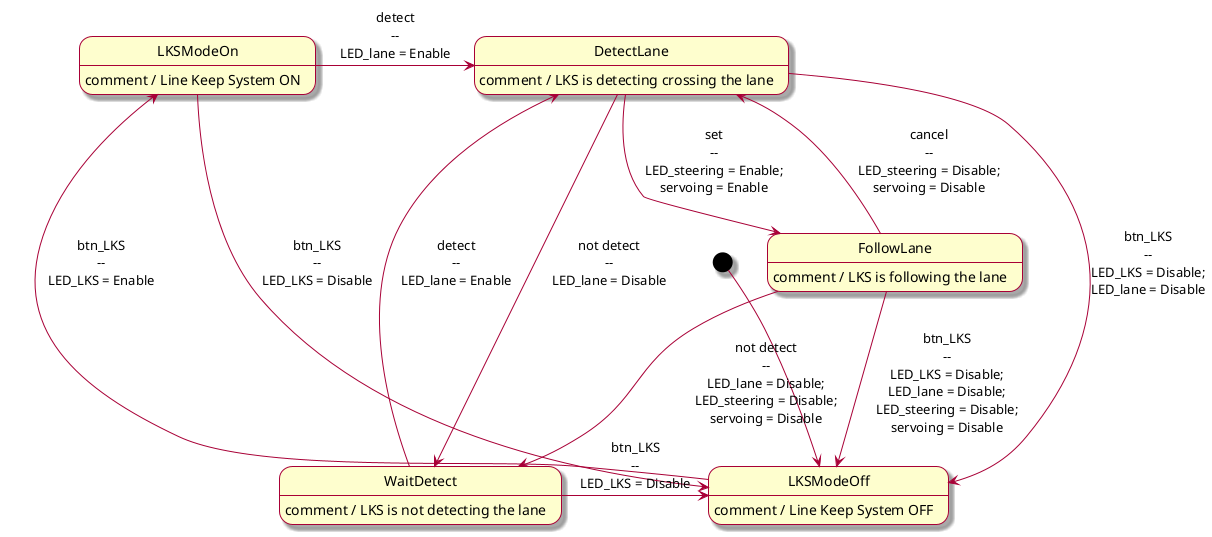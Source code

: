 @startuml
skin rose

'[header]  #  define Disable false
'[header]  #  define Enable true

'[code] private:
'[code]    bool LED_LKS;
'[code]    bool LED_lane;
'[code]    bool LED_steering;
'[code]    bool servoing;

'[init]    LED_LKS = LED_lane = LED_steering = servoing = Disable;

[*] --> LKSModeOff

LKSModeOff : comment / Line Keep System OFF
LKSModeOn : comment / Line Keep System ON
WaitDetect : comment / LKS is not detecting the lane
DetectLane : comment / LKS is detecting crossing the lane
FollowLane : comment / LKS is following the lane

LKSModeOff --> LKSModeOn : btn_LKS\n--\nLED_LKS = Enable
LKSModeOn --> LKSModeOff : btn_LKS\n--\nLED_LKS = Disable
LKSModeOn -> DetectLane : detect\n--\nLED_lane = Enable

DetectLane --> LKSModeOff : btn_LKS\n--\nLED_LKS = Disable;\nLED_lane = Disable
DetectLane -> WaitDetect : not detect\n--\nLED_lane = Disable
DetectLane --> FollowLane : set\n--\nLED_steering = Enable;\nservoing = Enable

FollowLane --> WaitDetect : not detect\n--\nLED_lane = Disable;\nLED_steering = Disable;\nservoing = Disable
FollowLane -> LKSModeOff : btn_LKS\n--\nLED_LKS = Disable;\nLED_lane = Disable;\nLED_steering = Disable;\nservoing = Disable
FollowLane -> DetectLane : cancel\n--\nLED_steering = Disable;\nservoing = Disable

WaitDetect -> DetectLane : detect\n--\nLED_lane = Enable
WaitDetect -> LKSModeOff : btn_LKS\n--\nLED_LKS = Disable

@enduml

